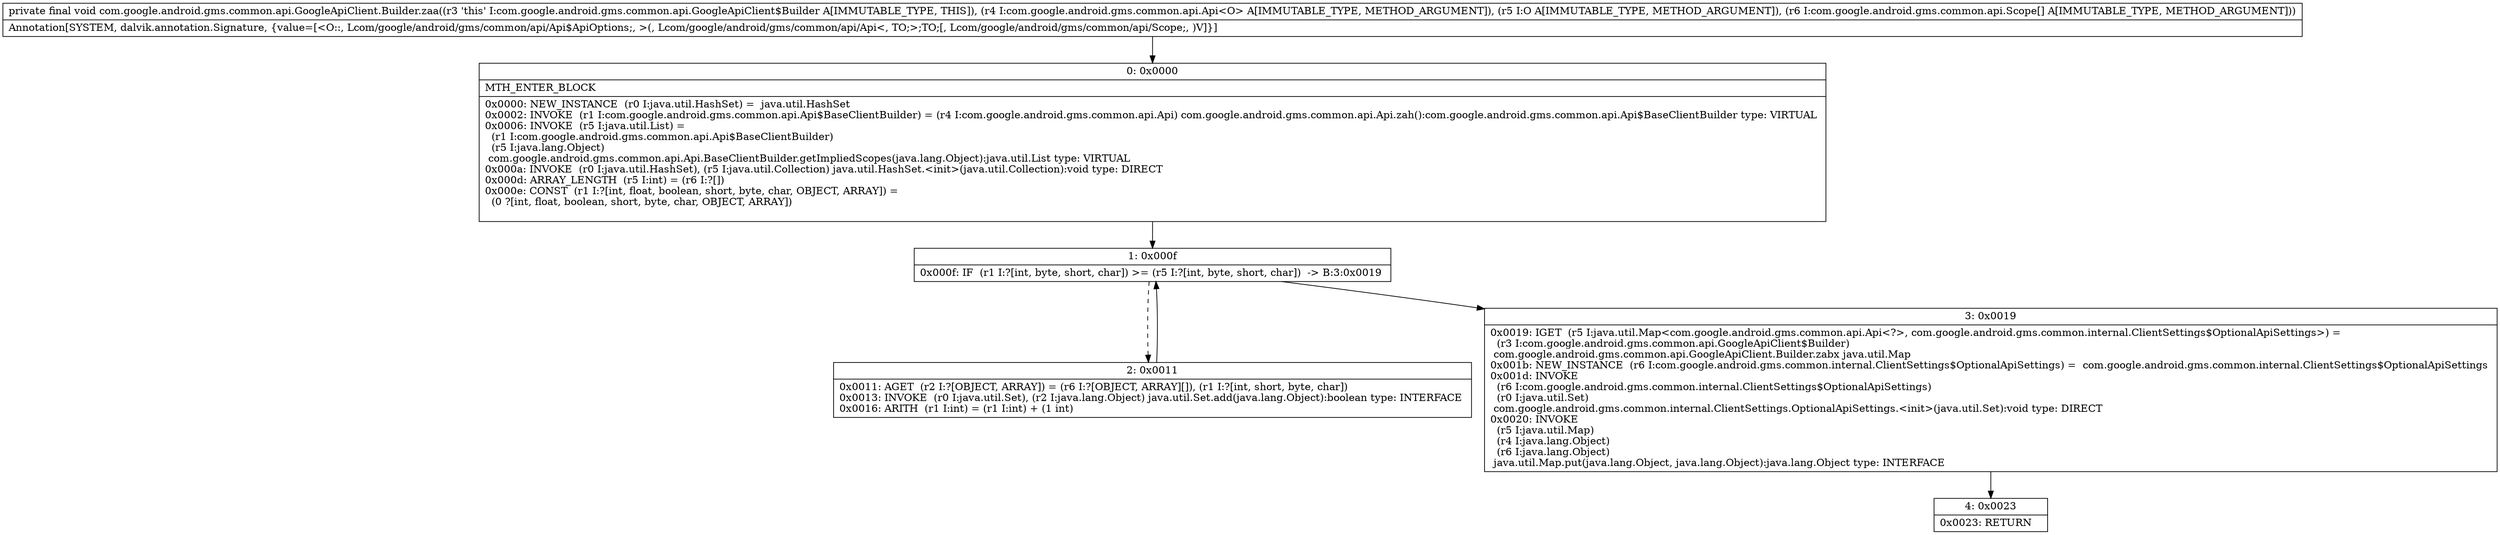 digraph "CFG forcom.google.android.gms.common.api.GoogleApiClient.Builder.zaa(Lcom\/google\/android\/gms\/common\/api\/Api;Lcom\/google\/android\/gms\/common\/api\/Api$ApiOptions;[Lcom\/google\/android\/gms\/common\/api\/Scope;)V" {
Node_0 [shape=record,label="{0\:\ 0x0000|MTH_ENTER_BLOCK\l|0x0000: NEW_INSTANCE  (r0 I:java.util.HashSet) =  java.util.HashSet \l0x0002: INVOKE  (r1 I:com.google.android.gms.common.api.Api$BaseClientBuilder) = (r4 I:com.google.android.gms.common.api.Api) com.google.android.gms.common.api.Api.zah():com.google.android.gms.common.api.Api$BaseClientBuilder type: VIRTUAL \l0x0006: INVOKE  (r5 I:java.util.List) = \l  (r1 I:com.google.android.gms.common.api.Api$BaseClientBuilder)\l  (r5 I:java.lang.Object)\l com.google.android.gms.common.api.Api.BaseClientBuilder.getImpliedScopes(java.lang.Object):java.util.List type: VIRTUAL \l0x000a: INVOKE  (r0 I:java.util.HashSet), (r5 I:java.util.Collection) java.util.HashSet.\<init\>(java.util.Collection):void type: DIRECT \l0x000d: ARRAY_LENGTH  (r5 I:int) = (r6 I:?[]) \l0x000e: CONST  (r1 I:?[int, float, boolean, short, byte, char, OBJECT, ARRAY]) = \l  (0 ?[int, float, boolean, short, byte, char, OBJECT, ARRAY])\l \l}"];
Node_1 [shape=record,label="{1\:\ 0x000f|0x000f: IF  (r1 I:?[int, byte, short, char]) \>= (r5 I:?[int, byte, short, char])  \-\> B:3:0x0019 \l}"];
Node_2 [shape=record,label="{2\:\ 0x0011|0x0011: AGET  (r2 I:?[OBJECT, ARRAY]) = (r6 I:?[OBJECT, ARRAY][]), (r1 I:?[int, short, byte, char]) \l0x0013: INVOKE  (r0 I:java.util.Set), (r2 I:java.lang.Object) java.util.Set.add(java.lang.Object):boolean type: INTERFACE \l0x0016: ARITH  (r1 I:int) = (r1 I:int) + (1 int) \l}"];
Node_3 [shape=record,label="{3\:\ 0x0019|0x0019: IGET  (r5 I:java.util.Map\<com.google.android.gms.common.api.Api\<?\>, com.google.android.gms.common.internal.ClientSettings$OptionalApiSettings\>) = \l  (r3 I:com.google.android.gms.common.api.GoogleApiClient$Builder)\l com.google.android.gms.common.api.GoogleApiClient.Builder.zabx java.util.Map \l0x001b: NEW_INSTANCE  (r6 I:com.google.android.gms.common.internal.ClientSettings$OptionalApiSettings) =  com.google.android.gms.common.internal.ClientSettings$OptionalApiSettings \l0x001d: INVOKE  \l  (r6 I:com.google.android.gms.common.internal.ClientSettings$OptionalApiSettings)\l  (r0 I:java.util.Set)\l com.google.android.gms.common.internal.ClientSettings.OptionalApiSettings.\<init\>(java.util.Set):void type: DIRECT \l0x0020: INVOKE  \l  (r5 I:java.util.Map)\l  (r4 I:java.lang.Object)\l  (r6 I:java.lang.Object)\l java.util.Map.put(java.lang.Object, java.lang.Object):java.lang.Object type: INTERFACE \l}"];
Node_4 [shape=record,label="{4\:\ 0x0023|0x0023: RETURN   \l}"];
MethodNode[shape=record,label="{private final void com.google.android.gms.common.api.GoogleApiClient.Builder.zaa((r3 'this' I:com.google.android.gms.common.api.GoogleApiClient$Builder A[IMMUTABLE_TYPE, THIS]), (r4 I:com.google.android.gms.common.api.Api\<O\> A[IMMUTABLE_TYPE, METHOD_ARGUMENT]), (r5 I:O A[IMMUTABLE_TYPE, METHOD_ARGUMENT]), (r6 I:com.google.android.gms.common.api.Scope[] A[IMMUTABLE_TYPE, METHOD_ARGUMENT]))  | Annotation[SYSTEM, dalvik.annotation.Signature, \{value=[\<O::, Lcom\/google\/android\/gms\/common\/api\/Api$ApiOptions;, \>(, Lcom\/google\/android\/gms\/common\/api\/Api\<, TO;\>;TO;[, Lcom\/google\/android\/gms\/common\/api\/Scope;, )V]\}]\l}"];
MethodNode -> Node_0;
Node_0 -> Node_1;
Node_1 -> Node_2[style=dashed];
Node_1 -> Node_3;
Node_2 -> Node_1;
Node_3 -> Node_4;
}

